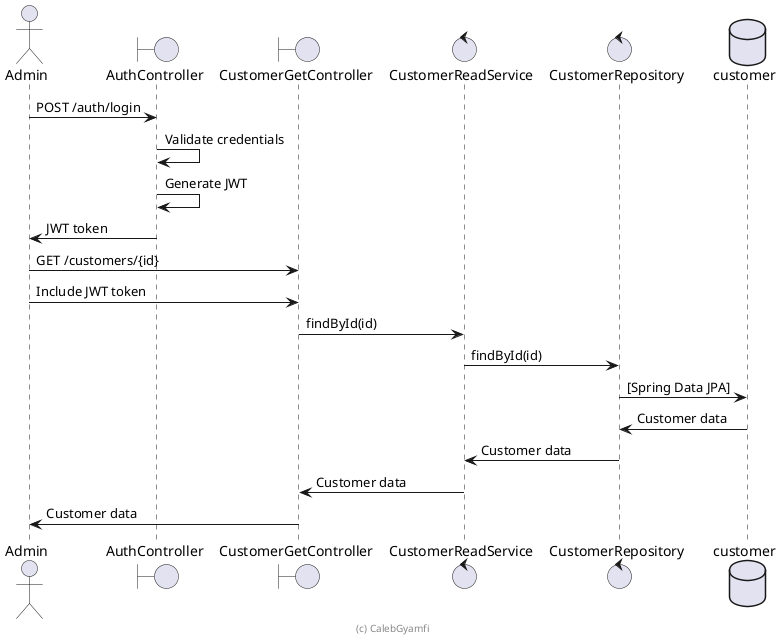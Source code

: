 @startuml SequenceDiagram

actor Admin

boundary AuthController
boundary CustomerGetController
control CustomerReadService
control CustomerRepository
database customer

Admin -> AuthController : POST /auth/login
AuthController -> AuthController: Validate credentials
AuthController -> AuthController: Generate JWT
AuthController -> Admin: JWT token

Admin -> CustomerGetController : GET /customers/{id}
Admin -> CustomerGetController : Include JWT token
CustomerGetController -> CustomerReadService: findById(id)
CustomerReadService -> CustomerRepository: findById(id)
CustomerRepository -> customer: [Spring Data JPA]
CustomerRepository <- customer: Customer data
CustomerReadService <- CustomerRepository: Customer data
CustomerGetController <- CustomerReadService: Customer data
Admin <- CustomerGetController: Customer data

footer (c) CalebGyamfi

@enduml
